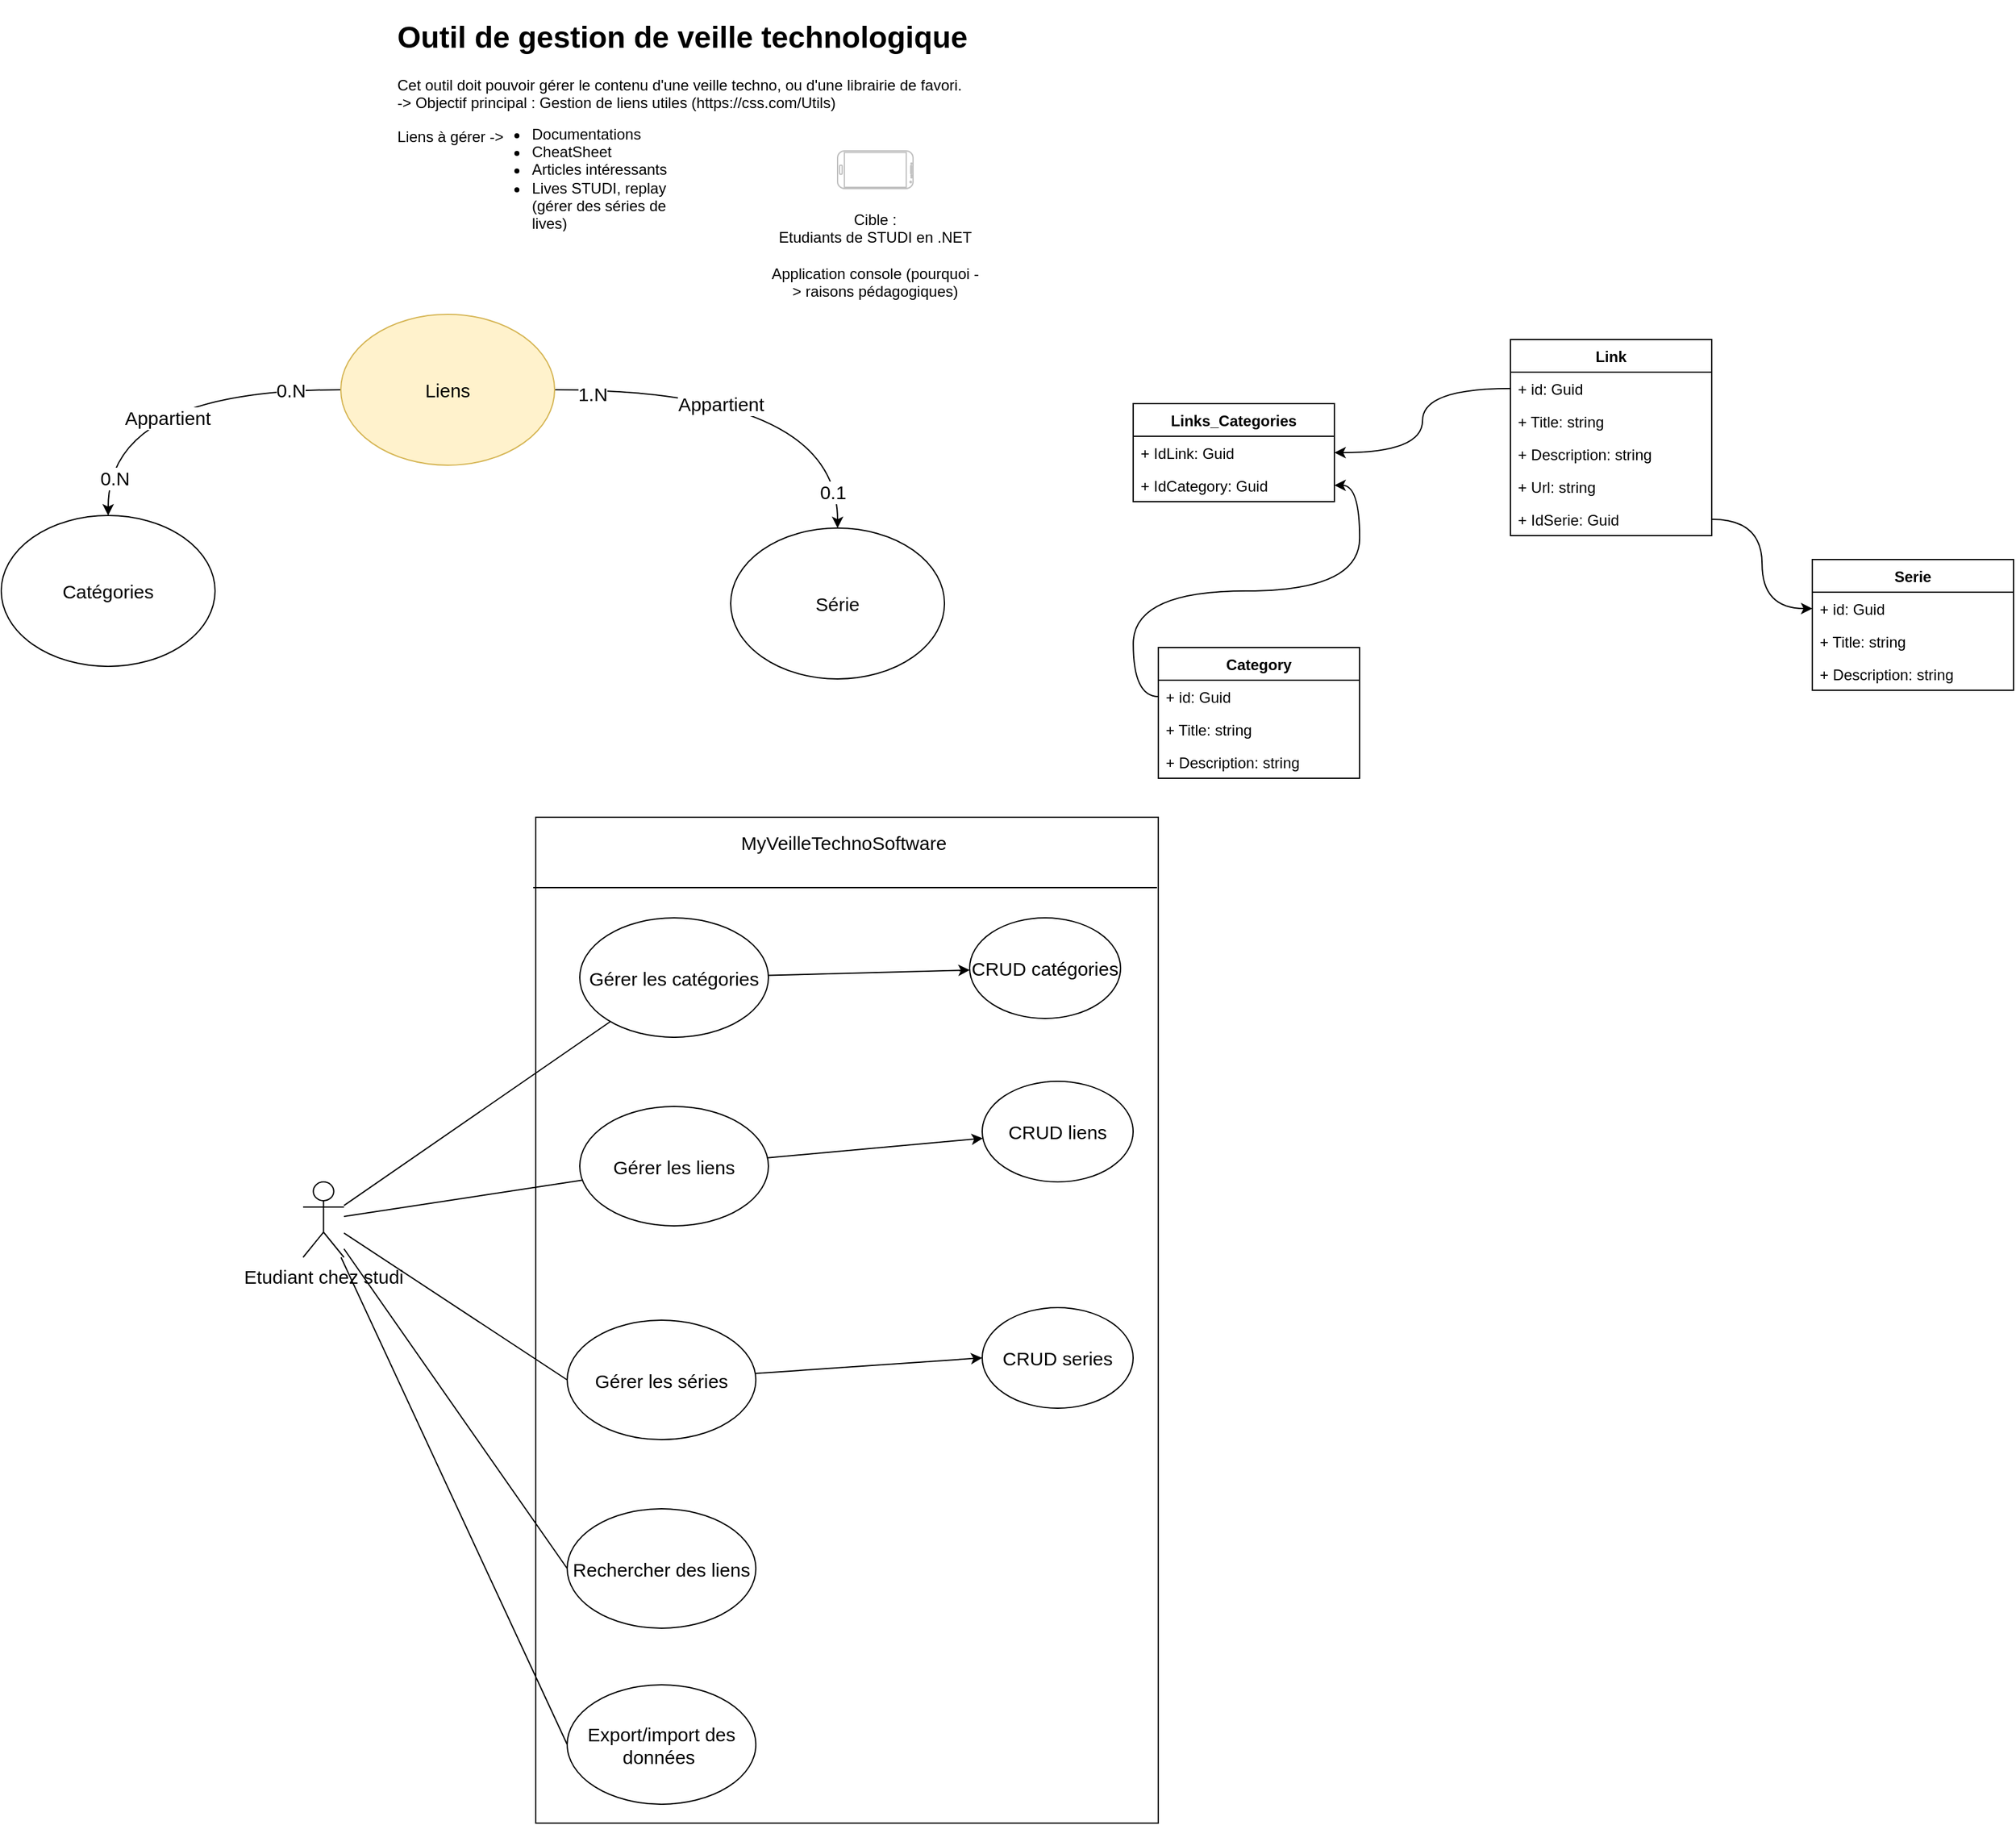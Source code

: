 <mxfile version="14.1.8" type="device"><diagram id="P_Lroota7z6w8gtD_xc9" name="Page-1"><mxGraphModel dx="1422" dy="832" grid="1" gridSize="10" guides="1" tooltips="1" connect="1" arrows="1" fold="1" page="1" pageScale="1" pageWidth="1169" pageHeight="827" math="0" shadow="0"><root><mxCell id="0"/><mxCell id="1" parent="0"/><mxCell id="6I6BhQikMqlCg1CrO51R-1" value="&lt;h1&gt;Outil de gestion de veille technologique&lt;/h1&gt;&lt;p&gt;Cet outil doit pouvoir gérer le contenu d'une veille techno, ou d'une librairie de favori.&amp;nbsp;&lt;br&gt;-&amp;gt; Objectif principal : Gestion de liens utiles (https://css.com/Utils)&lt;/p&gt;&lt;p&gt;Liens à gérer -&amp;gt;&lt;/p&gt;" style="text;html=1;strokeColor=none;fillColor=none;spacing=5;spacingTop=-20;whiteSpace=wrap;overflow=hidden;rounded=0;" parent="1" vertex="1"><mxGeometry x="330" y="10" width="500" height="250" as="geometry"/></mxCell><mxCell id="6I6BhQikMqlCg1CrO51R-2" value="&lt;ul&gt;&lt;li&gt;Documentations&lt;/li&gt;&lt;li&gt;CheatSheet&lt;/li&gt;&lt;li&gt;Articles intéressants&lt;/li&gt;&lt;li&gt;Lives STUDI, replay (gérer des séries de lives)&lt;/li&gt;&lt;li&gt;Vidéo youtube...&lt;/li&gt;&lt;/ul&gt;" style="text;strokeColor=none;fillColor=none;html=1;whiteSpace=wrap;verticalAlign=middle;overflow=hidden;" parent="1" vertex="1"><mxGeometry x="400" y="85" width="175" height="100" as="geometry"/></mxCell><mxCell id="6I6BhQikMqlCg1CrO51R-15" value="" style="verticalLabelPosition=bottom;verticalAlign=top;html=1;shadow=0;dashed=0;strokeWidth=1;shape=mxgraph.android.phone2;strokeColor=#c0c0c0;direction=south;" parent="1" vertex="1"><mxGeometry x="685" y="120" width="60" height="30" as="geometry"/></mxCell><mxCell id="6I6BhQikMqlCg1CrO51R-16" value="Cible :&lt;br&gt;Etudiants de STUDI en .NET&lt;br&gt;&lt;br&gt;Application console (pourquoi -&amp;gt; raisons pédagogiques)" style="text;html=1;strokeColor=none;fillColor=none;align=center;verticalAlign=middle;whiteSpace=wrap;rounded=0;" parent="1" vertex="1"><mxGeometry x="630" y="150" width="170" height="105" as="geometry"/></mxCell><mxCell id="6I6BhQikMqlCg1CrO51R-21" style="edgeStyle=orthogonalEdgeStyle;rounded=0;orthogonalLoop=1;jettySize=auto;html=1;fontSize=15;curved=1;" parent="1" source="6I6BhQikMqlCg1CrO51R-18" target="6I6BhQikMqlCg1CrO51R-19" edge="1"><mxGeometry relative="1" as="geometry"/></mxCell><mxCell id="6I6BhQikMqlCg1CrO51R-22" value="Appartient" style="edgeLabel;html=1;align=center;verticalAlign=middle;resizable=0;points=[];fontSize=15;" parent="6I6BhQikMqlCg1CrO51R-21" vertex="1" connectable="0"><mxGeometry x="-0.03" y="22" relative="1" as="geometry"><mxPoint as="offset"/></mxGeometry></mxCell><mxCell id="6I6BhQikMqlCg1CrO51R-25" value="0.N" style="edgeLabel;html=1;align=center;verticalAlign=middle;resizable=0;points=[];fontSize=15;" parent="6I6BhQikMqlCg1CrO51R-21" vertex="1" connectable="0"><mxGeometry x="0.82" y="1" relative="1" as="geometry"><mxPoint x="4" y="-4.31" as="offset"/></mxGeometry></mxCell><mxCell id="6I6BhQikMqlCg1CrO51R-36" value="0.N" style="edgeLabel;html=1;align=center;verticalAlign=middle;resizable=0;points=[];fontSize=15;" parent="6I6BhQikMqlCg1CrO51R-21" vertex="1" connectable="0"><mxGeometry x="-0.824" y="4" relative="1" as="geometry"><mxPoint x="-15.17" y="-4" as="offset"/></mxGeometry></mxCell><mxCell id="6I6BhQikMqlCg1CrO51R-23" style="edgeStyle=orthogonalEdgeStyle;curved=1;rounded=0;orthogonalLoop=1;jettySize=auto;html=1;fontSize=15;" parent="1" source="6I6BhQikMqlCg1CrO51R-18" target="6I6BhQikMqlCg1CrO51R-20" edge="1"><mxGeometry relative="1" as="geometry"/></mxCell><mxCell id="6I6BhQikMqlCg1CrO51R-24" value="Appartient" style="edgeLabel;html=1;align=center;verticalAlign=middle;resizable=0;points=[];fontSize=15;" parent="6I6BhQikMqlCg1CrO51R-23" vertex="1" connectable="0"><mxGeometry x="-0.213" y="-11" relative="1" as="geometry"><mxPoint as="offset"/></mxGeometry></mxCell><mxCell id="6I6BhQikMqlCg1CrO51R-37" value="1.N" style="edgeLabel;html=1;align=center;verticalAlign=middle;resizable=0;points=[];fontSize=15;" parent="6I6BhQikMqlCg1CrO51R-23" vertex="1" connectable="0"><mxGeometry x="-0.901" y="-3" relative="1" as="geometry"><mxPoint x="13.45" as="offset"/></mxGeometry></mxCell><mxCell id="6I6BhQikMqlCg1CrO51R-38" value="0.1" style="edgeLabel;html=1;align=center;verticalAlign=middle;resizable=0;points=[];fontSize=15;" parent="6I6BhQikMqlCg1CrO51R-23" vertex="1" connectable="0"><mxGeometry x="0.828" y="-4" relative="1" as="geometry"><mxPoint as="offset"/></mxGeometry></mxCell><mxCell id="6I6BhQikMqlCg1CrO51R-18" value="Liens" style="ellipse;whiteSpace=wrap;html=1;fillColor=#fff2cc;strokeColor=#d6b656;fontSize=15;" parent="1" vertex="1"><mxGeometry x="290" y="250" width="170" height="120" as="geometry"/></mxCell><mxCell id="6I6BhQikMqlCg1CrO51R-19" value="Catégories" style="ellipse;whiteSpace=wrap;html=1;fontSize=15;" parent="1" vertex="1"><mxGeometry x="20" y="410" width="170" height="120" as="geometry"/></mxCell><mxCell id="6I6BhQikMqlCg1CrO51R-20" value="Série" style="ellipse;whiteSpace=wrap;html=1;fontSize=15;" parent="1" vertex="1"><mxGeometry x="600" y="420" width="170" height="120" as="geometry"/></mxCell><mxCell id="6I6BhQikMqlCg1CrO51R-53" value="" style="rounded=0;whiteSpace=wrap;html=1;fontSize=15;" parent="1" vertex="1"><mxGeometry x="445" y="650" width="495" height="800" as="geometry"/></mxCell><mxCell id="6I6BhQikMqlCg1CrO51R-54" value="MyVeilleTechnoSoftware" style="text;html=1;strokeColor=none;fillColor=none;align=center;verticalAlign=middle;whiteSpace=wrap;rounded=0;fontSize=15;" parent="1" vertex="1"><mxGeometry x="590" y="660" width="200" height="20" as="geometry"/></mxCell><mxCell id="6I6BhQikMqlCg1CrO51R-70" style="edgeStyle=none;rounded=0;orthogonalLoop=1;jettySize=auto;html=1;fontSize=15;endArrow=none;endFill=0;" parent="1" source="6I6BhQikMqlCg1CrO51R-55" target="6I6BhQikMqlCg1CrO51R-56" edge="1"><mxGeometry relative="1" as="geometry"/></mxCell><mxCell id="6I6BhQikMqlCg1CrO51R-71" style="edgeStyle=none;rounded=0;orthogonalLoop=1;jettySize=auto;html=1;endArrow=none;endFill=0;fontSize=15;" parent="1" source="6I6BhQikMqlCg1CrO51R-55" target="6I6BhQikMqlCg1CrO51R-58" edge="1"><mxGeometry relative="1" as="geometry"/></mxCell><mxCell id="6I6BhQikMqlCg1CrO51R-72" style="edgeStyle=none;rounded=0;orthogonalLoop=1;jettySize=auto;html=1;entryX=0;entryY=0.5;entryDx=0;entryDy=0;endArrow=none;endFill=0;fontSize=15;" parent="1" source="6I6BhQikMqlCg1CrO51R-55" target="6I6BhQikMqlCg1CrO51R-59" edge="1"><mxGeometry relative="1" as="geometry"/></mxCell><mxCell id="6I6BhQikMqlCg1CrO51R-73" style="edgeStyle=none;rounded=0;orthogonalLoop=1;jettySize=auto;html=1;entryX=0;entryY=0.5;entryDx=0;entryDy=0;endArrow=none;endFill=0;fontSize=15;" parent="1" source="6I6BhQikMqlCg1CrO51R-55" target="6I6BhQikMqlCg1CrO51R-67" edge="1"><mxGeometry relative="1" as="geometry"/></mxCell><mxCell id="6I6BhQikMqlCg1CrO51R-75" style="edgeStyle=none;rounded=0;orthogonalLoop=1;jettySize=auto;html=1;entryX=0;entryY=0.5;entryDx=0;entryDy=0;endArrow=none;endFill=0;fontSize=15;" parent="1" source="6I6BhQikMqlCg1CrO51R-55" target="6I6BhQikMqlCg1CrO51R-74" edge="1"><mxGeometry relative="1" as="geometry"/></mxCell><mxCell id="6I6BhQikMqlCg1CrO51R-55" value="Etudiant chez studi" style="shape=umlActor;verticalLabelPosition=bottom;verticalAlign=top;html=1;outlineConnect=0;fontSize=15;" parent="1" vertex="1"><mxGeometry x="260" y="940" width="32.5" height="60" as="geometry"/></mxCell><mxCell id="6I6BhQikMqlCg1CrO51R-79" style="edgeStyle=none;rounded=0;orthogonalLoop=1;jettySize=auto;html=1;endArrow=classic;endFill=1;fontSize=15;" parent="1" source="6I6BhQikMqlCg1CrO51R-56" target="6I6BhQikMqlCg1CrO51R-60" edge="1"><mxGeometry relative="1" as="geometry"/></mxCell><mxCell id="6I6BhQikMqlCg1CrO51R-56" value="Gérer les catégories" style="ellipse;whiteSpace=wrap;html=1;fontSize=15;" parent="1" vertex="1"><mxGeometry x="480" y="730" width="150" height="95" as="geometry"/></mxCell><mxCell id="6I6BhQikMqlCg1CrO51R-57" value="" style="endArrow=none;html=1;fontSize=15;entryX=0.998;entryY=0.07;entryDx=0;entryDy=0;entryPerimeter=0;exitX=-0.004;exitY=0.07;exitDx=0;exitDy=0;exitPerimeter=0;" parent="1" source="6I6BhQikMqlCg1CrO51R-53" target="6I6BhQikMqlCg1CrO51R-53" edge="1"><mxGeometry width="50" height="50" relative="1" as="geometry"><mxPoint x="680" y="930" as="sourcePoint"/><mxPoint x="730" y="880" as="targetPoint"/></mxGeometry></mxCell><mxCell id="6I6BhQikMqlCg1CrO51R-78" style="edgeStyle=none;rounded=0;orthogonalLoop=1;jettySize=auto;html=1;endArrow=classic;endFill=1;fontSize=15;" parent="1" source="6I6BhQikMqlCg1CrO51R-58" target="6I6BhQikMqlCg1CrO51R-63" edge="1"><mxGeometry relative="1" as="geometry"/></mxCell><mxCell id="6I6BhQikMqlCg1CrO51R-58" value="Gérer les liens" style="ellipse;whiteSpace=wrap;html=1;fontSize=15;" parent="1" vertex="1"><mxGeometry x="480" y="880" width="150" height="95" as="geometry"/></mxCell><mxCell id="6I6BhQikMqlCg1CrO51R-77" style="edgeStyle=none;rounded=0;orthogonalLoop=1;jettySize=auto;html=1;entryX=0;entryY=0.5;entryDx=0;entryDy=0;endArrow=classic;endFill=1;fontSize=15;" parent="1" source="6I6BhQikMqlCg1CrO51R-59" target="6I6BhQikMqlCg1CrO51R-64" edge="1"><mxGeometry relative="1" as="geometry"/></mxCell><mxCell id="6I6BhQikMqlCg1CrO51R-59" value="Gérer les séries" style="ellipse;whiteSpace=wrap;html=1;fontSize=15;" parent="1" vertex="1"><mxGeometry x="470" y="1050" width="150" height="95" as="geometry"/></mxCell><mxCell id="6I6BhQikMqlCg1CrO51R-60" value="CRUD catégories" style="ellipse;whiteSpace=wrap;html=1;fontSize=15;" parent="1" vertex="1"><mxGeometry x="790" y="730" width="120" height="80" as="geometry"/></mxCell><mxCell id="6I6BhQikMqlCg1CrO51R-63" value="CRUD liens" style="ellipse;whiteSpace=wrap;html=1;fontSize=15;" parent="1" vertex="1"><mxGeometry x="800" y="860" width="120" height="80" as="geometry"/></mxCell><mxCell id="6I6BhQikMqlCg1CrO51R-64" value="CRUD series" style="ellipse;whiteSpace=wrap;html=1;fontSize=15;" parent="1" vertex="1"><mxGeometry x="800" y="1040" width="120" height="80" as="geometry"/></mxCell><mxCell id="6I6BhQikMqlCg1CrO51R-67" value="Rechercher des liens" style="ellipse;whiteSpace=wrap;html=1;fontSize=15;" parent="1" vertex="1"><mxGeometry x="470" y="1200" width="150" height="95" as="geometry"/></mxCell><mxCell id="6I6BhQikMqlCg1CrO51R-74" value="Export/import des données&amp;nbsp;" style="ellipse;whiteSpace=wrap;html=1;fontSize=15;" parent="1" vertex="1"><mxGeometry x="470" y="1340" width="150" height="95" as="geometry"/></mxCell><mxCell id="rLcV1zEjru_AK7-9px7--1" value="Link" style="swimlane;fontStyle=1;align=center;verticalAlign=top;childLayout=stackLayout;horizontal=1;startSize=26;horizontalStack=0;resizeParent=1;resizeParentMax=0;resizeLast=0;collapsible=1;marginBottom=0;" vertex="1" parent="1"><mxGeometry x="1220.06" y="270" width="160" height="156" as="geometry"/></mxCell><mxCell id="rLcV1zEjru_AK7-9px7--2" value="+ id: Guid" style="text;strokeColor=none;fillColor=none;align=left;verticalAlign=top;spacingLeft=4;spacingRight=4;overflow=hidden;rotatable=0;points=[[0,0.5],[1,0.5]];portConstraint=eastwest;" vertex="1" parent="rLcV1zEjru_AK7-9px7--1"><mxGeometry y="26" width="160" height="26" as="geometry"/></mxCell><mxCell id="rLcV1zEjru_AK7-9px7--5" value="+ Title: string" style="text;strokeColor=none;fillColor=none;align=left;verticalAlign=top;spacingLeft=4;spacingRight=4;overflow=hidden;rotatable=0;points=[[0,0.5],[1,0.5]];portConstraint=eastwest;" vertex="1" parent="rLcV1zEjru_AK7-9px7--1"><mxGeometry y="52" width="160" height="26" as="geometry"/></mxCell><mxCell id="rLcV1zEjru_AK7-9px7--6" value="+ Description: string" style="text;strokeColor=none;fillColor=none;align=left;verticalAlign=top;spacingLeft=4;spacingRight=4;overflow=hidden;rotatable=0;points=[[0,0.5],[1,0.5]];portConstraint=eastwest;" vertex="1" parent="rLcV1zEjru_AK7-9px7--1"><mxGeometry y="78" width="160" height="26" as="geometry"/></mxCell><mxCell id="rLcV1zEjru_AK7-9px7--7" value="+ Url: string" style="text;strokeColor=none;fillColor=none;align=left;verticalAlign=top;spacingLeft=4;spacingRight=4;overflow=hidden;rotatable=0;points=[[0,0.5],[1,0.5]];portConstraint=eastwest;" vertex="1" parent="rLcV1zEjru_AK7-9px7--1"><mxGeometry y="104" width="160" height="26" as="geometry"/></mxCell><mxCell id="rLcV1zEjru_AK7-9px7--8" value="+ IdSerie: Guid" style="text;strokeColor=none;fillColor=none;align=left;verticalAlign=top;spacingLeft=4;spacingRight=4;overflow=hidden;rotatable=0;points=[[0,0.5],[1,0.5]];portConstraint=eastwest;" vertex="1" parent="rLcV1zEjru_AK7-9px7--1"><mxGeometry y="130" width="160" height="26" as="geometry"/></mxCell><mxCell id="rLcV1zEjru_AK7-9px7--9" value="Serie" style="swimlane;fontStyle=1;align=center;verticalAlign=top;childLayout=stackLayout;horizontal=1;startSize=26;horizontalStack=0;resizeParent=1;resizeParentMax=0;resizeLast=0;collapsible=1;marginBottom=0;" vertex="1" parent="1"><mxGeometry x="1460.06" y="445" width="160" height="104" as="geometry"/></mxCell><mxCell id="rLcV1zEjru_AK7-9px7--10" value="+ id: Guid" style="text;strokeColor=none;fillColor=none;align=left;verticalAlign=top;spacingLeft=4;spacingRight=4;overflow=hidden;rotatable=0;points=[[0,0.5],[1,0.5]];portConstraint=eastwest;" vertex="1" parent="rLcV1zEjru_AK7-9px7--9"><mxGeometry y="26" width="160" height="26" as="geometry"/></mxCell><mxCell id="rLcV1zEjru_AK7-9px7--11" value="+ Title: string" style="text;strokeColor=none;fillColor=none;align=left;verticalAlign=top;spacingLeft=4;spacingRight=4;overflow=hidden;rotatable=0;points=[[0,0.5],[1,0.5]];portConstraint=eastwest;" vertex="1" parent="rLcV1zEjru_AK7-9px7--9"><mxGeometry y="52" width="160" height="26" as="geometry"/></mxCell><mxCell id="rLcV1zEjru_AK7-9px7--12" value="+ Description: string" style="text;strokeColor=none;fillColor=none;align=left;verticalAlign=top;spacingLeft=4;spacingRight=4;overflow=hidden;rotatable=0;points=[[0,0.5],[1,0.5]];portConstraint=eastwest;" vertex="1" parent="rLcV1zEjru_AK7-9px7--9"><mxGeometry y="78" width="160" height="26" as="geometry"/></mxCell><mxCell id="rLcV1zEjru_AK7-9px7--15" style="edgeStyle=orthogonalEdgeStyle;rounded=0;orthogonalLoop=1;jettySize=auto;html=1;curved=1;" edge="1" parent="1" source="rLcV1zEjru_AK7-9px7--8" target="rLcV1zEjru_AK7-9px7--10"><mxGeometry relative="1" as="geometry"/></mxCell><mxCell id="rLcV1zEjru_AK7-9px7--16" value="Category" style="swimlane;fontStyle=1;align=center;verticalAlign=top;childLayout=stackLayout;horizontal=1;startSize=26;horizontalStack=0;resizeParent=1;resizeParentMax=0;resizeLast=0;collapsible=1;marginBottom=0;" vertex="1" parent="1"><mxGeometry x="940.06" y="515" width="160" height="104" as="geometry"/></mxCell><mxCell id="rLcV1zEjru_AK7-9px7--17" value="+ id: Guid" style="text;strokeColor=none;fillColor=none;align=left;verticalAlign=top;spacingLeft=4;spacingRight=4;overflow=hidden;rotatable=0;points=[[0,0.5],[1,0.5]];portConstraint=eastwest;" vertex="1" parent="rLcV1zEjru_AK7-9px7--16"><mxGeometry y="26" width="160" height="26" as="geometry"/></mxCell><mxCell id="rLcV1zEjru_AK7-9px7--18" value="+ Title: string" style="text;strokeColor=none;fillColor=none;align=left;verticalAlign=top;spacingLeft=4;spacingRight=4;overflow=hidden;rotatable=0;points=[[0,0.5],[1,0.5]];portConstraint=eastwest;" vertex="1" parent="rLcV1zEjru_AK7-9px7--16"><mxGeometry y="52" width="160" height="26" as="geometry"/></mxCell><mxCell id="rLcV1zEjru_AK7-9px7--19" value="+ Description: string" style="text;strokeColor=none;fillColor=none;align=left;verticalAlign=top;spacingLeft=4;spacingRight=4;overflow=hidden;rotatable=0;points=[[0,0.5],[1,0.5]];portConstraint=eastwest;" vertex="1" parent="rLcV1zEjru_AK7-9px7--16"><mxGeometry y="78" width="160" height="26" as="geometry"/></mxCell><mxCell id="rLcV1zEjru_AK7-9px7--20" value="Links_Categories" style="swimlane;fontStyle=1;align=center;verticalAlign=top;childLayout=stackLayout;horizontal=1;startSize=26;horizontalStack=0;resizeParent=1;resizeParentMax=0;resizeLast=0;collapsible=1;marginBottom=0;" vertex="1" parent="1"><mxGeometry x="920.06" y="321" width="160" height="78" as="geometry"/></mxCell><mxCell id="rLcV1zEjru_AK7-9px7--21" value="+ IdLink: Guid" style="text;strokeColor=none;fillColor=none;align=left;verticalAlign=top;spacingLeft=4;spacingRight=4;overflow=hidden;rotatable=0;points=[[0,0.5],[1,0.5]];portConstraint=eastwest;" vertex="1" parent="rLcV1zEjru_AK7-9px7--20"><mxGeometry y="26" width="160" height="26" as="geometry"/></mxCell><mxCell id="rLcV1zEjru_AK7-9px7--22" value="+ IdCategory: Guid" style="text;strokeColor=none;fillColor=none;align=left;verticalAlign=top;spacingLeft=4;spacingRight=4;overflow=hidden;rotatable=0;points=[[0,0.5],[1,0.5]];portConstraint=eastwest;" vertex="1" parent="rLcV1zEjru_AK7-9px7--20"><mxGeometry y="52" width="160" height="26" as="geometry"/></mxCell><mxCell id="rLcV1zEjru_AK7-9px7--24" style="edgeStyle=orthogonalEdgeStyle;curved=1;rounded=0;orthogonalLoop=1;jettySize=auto;html=1;entryX=1;entryY=0.5;entryDx=0;entryDy=0;" edge="1" parent="1" source="rLcV1zEjru_AK7-9px7--2" target="rLcV1zEjru_AK7-9px7--21"><mxGeometry relative="1" as="geometry"/></mxCell><mxCell id="rLcV1zEjru_AK7-9px7--25" style="edgeStyle=orthogonalEdgeStyle;curved=1;rounded=0;orthogonalLoop=1;jettySize=auto;html=1;entryX=1;entryY=0.5;entryDx=0;entryDy=0;" edge="1" parent="1" source="rLcV1zEjru_AK7-9px7--17" target="rLcV1zEjru_AK7-9px7--22"><mxGeometry relative="1" as="geometry"/></mxCell></root></mxGraphModel></diagram></mxfile>